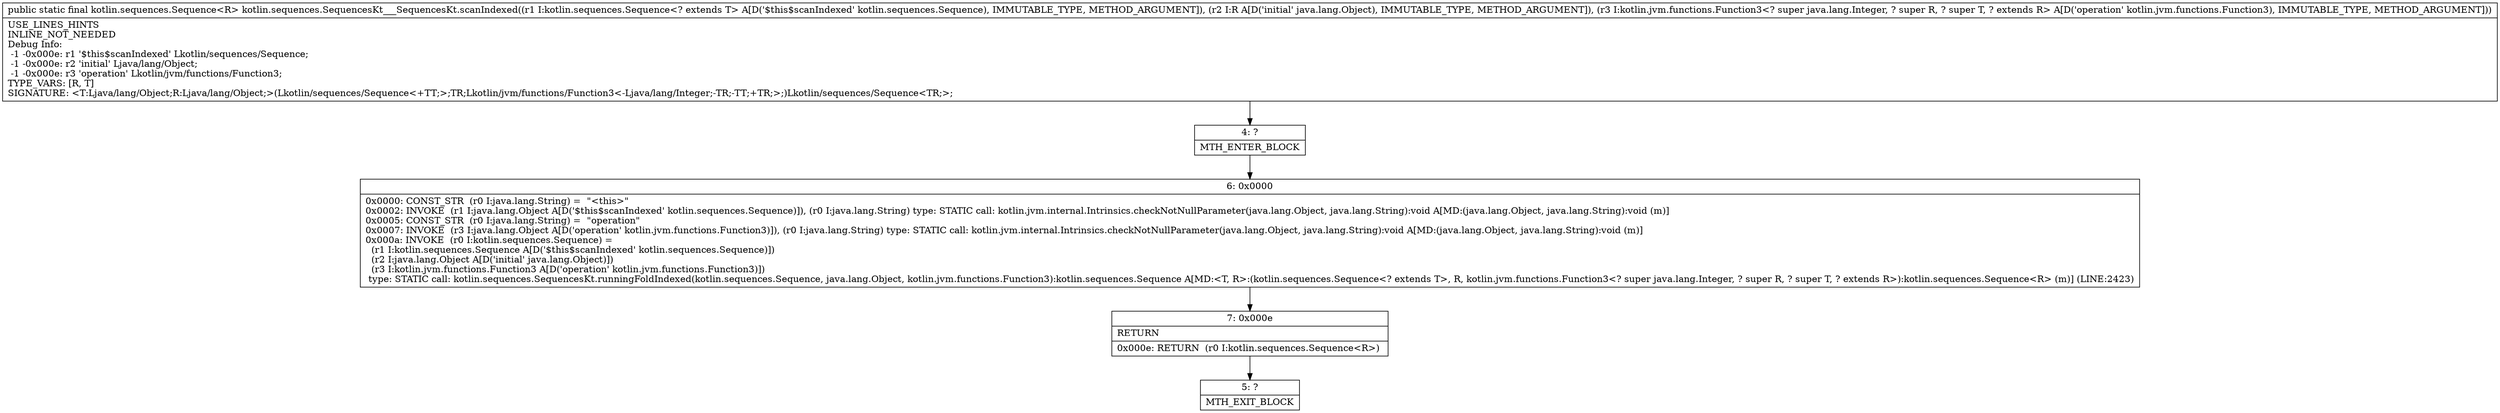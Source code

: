 digraph "CFG forkotlin.sequences.SequencesKt___SequencesKt.scanIndexed(Lkotlin\/sequences\/Sequence;Ljava\/lang\/Object;Lkotlin\/jvm\/functions\/Function3;)Lkotlin\/sequences\/Sequence;" {
Node_4 [shape=record,label="{4\:\ ?|MTH_ENTER_BLOCK\l}"];
Node_6 [shape=record,label="{6\:\ 0x0000|0x0000: CONST_STR  (r0 I:java.lang.String) =  \"\<this\>\" \l0x0002: INVOKE  (r1 I:java.lang.Object A[D('$this$scanIndexed' kotlin.sequences.Sequence)]), (r0 I:java.lang.String) type: STATIC call: kotlin.jvm.internal.Intrinsics.checkNotNullParameter(java.lang.Object, java.lang.String):void A[MD:(java.lang.Object, java.lang.String):void (m)]\l0x0005: CONST_STR  (r0 I:java.lang.String) =  \"operation\" \l0x0007: INVOKE  (r3 I:java.lang.Object A[D('operation' kotlin.jvm.functions.Function3)]), (r0 I:java.lang.String) type: STATIC call: kotlin.jvm.internal.Intrinsics.checkNotNullParameter(java.lang.Object, java.lang.String):void A[MD:(java.lang.Object, java.lang.String):void (m)]\l0x000a: INVOKE  (r0 I:kotlin.sequences.Sequence) = \l  (r1 I:kotlin.sequences.Sequence A[D('$this$scanIndexed' kotlin.sequences.Sequence)])\l  (r2 I:java.lang.Object A[D('initial' java.lang.Object)])\l  (r3 I:kotlin.jvm.functions.Function3 A[D('operation' kotlin.jvm.functions.Function3)])\l type: STATIC call: kotlin.sequences.SequencesKt.runningFoldIndexed(kotlin.sequences.Sequence, java.lang.Object, kotlin.jvm.functions.Function3):kotlin.sequences.Sequence A[MD:\<T, R\>:(kotlin.sequences.Sequence\<? extends T\>, R, kotlin.jvm.functions.Function3\<? super java.lang.Integer, ? super R, ? super T, ? extends R\>):kotlin.sequences.Sequence\<R\> (m)] (LINE:2423)\l}"];
Node_7 [shape=record,label="{7\:\ 0x000e|RETURN\l|0x000e: RETURN  (r0 I:kotlin.sequences.Sequence\<R\>) \l}"];
Node_5 [shape=record,label="{5\:\ ?|MTH_EXIT_BLOCK\l}"];
MethodNode[shape=record,label="{public static final kotlin.sequences.Sequence\<R\> kotlin.sequences.SequencesKt___SequencesKt.scanIndexed((r1 I:kotlin.sequences.Sequence\<? extends T\> A[D('$this$scanIndexed' kotlin.sequences.Sequence), IMMUTABLE_TYPE, METHOD_ARGUMENT]), (r2 I:R A[D('initial' java.lang.Object), IMMUTABLE_TYPE, METHOD_ARGUMENT]), (r3 I:kotlin.jvm.functions.Function3\<? super java.lang.Integer, ? super R, ? super T, ? extends R\> A[D('operation' kotlin.jvm.functions.Function3), IMMUTABLE_TYPE, METHOD_ARGUMENT]))  | USE_LINES_HINTS\lINLINE_NOT_NEEDED\lDebug Info:\l  \-1 \-0x000e: r1 '$this$scanIndexed' Lkotlin\/sequences\/Sequence;\l  \-1 \-0x000e: r2 'initial' Ljava\/lang\/Object;\l  \-1 \-0x000e: r3 'operation' Lkotlin\/jvm\/functions\/Function3;\lTYPE_VARS: [R, T]\lSIGNATURE: \<T:Ljava\/lang\/Object;R:Ljava\/lang\/Object;\>(Lkotlin\/sequences\/Sequence\<+TT;\>;TR;Lkotlin\/jvm\/functions\/Function3\<\-Ljava\/lang\/Integer;\-TR;\-TT;+TR;\>;)Lkotlin\/sequences\/Sequence\<TR;\>;\l}"];
MethodNode -> Node_4;Node_4 -> Node_6;
Node_6 -> Node_7;
Node_7 -> Node_5;
}

